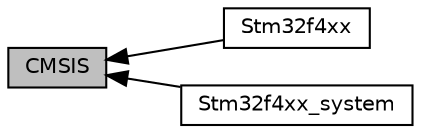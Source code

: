 digraph "CMSIS"
{
  edge [fontname="Helvetica",fontsize="10",labelfontname="Helvetica",labelfontsize="10"];
  node [fontname="Helvetica",fontsize="10",shape=box];
  rankdir=LR;
  Node2 [label="Stm32f4xx",height=0.2,width=0.4,color="black", fillcolor="white", style="filled",URL="$group__stm32f4xx.html",tooltip=" "];
  Node3 [label="Stm32f4xx_system",height=0.2,width=0.4,color="black", fillcolor="white", style="filled",URL="$group__stm32f4xx__system.html",tooltip=" "];
  Node1 [label="CMSIS",height=0.2,width=0.4,color="black", fillcolor="grey75", style="filled", fontcolor="black",tooltip=" "];
  Node1->Node2 [shape=plaintext, dir="back", style="solid"];
  Node1->Node3 [shape=plaintext, dir="back", style="solid"];
}

